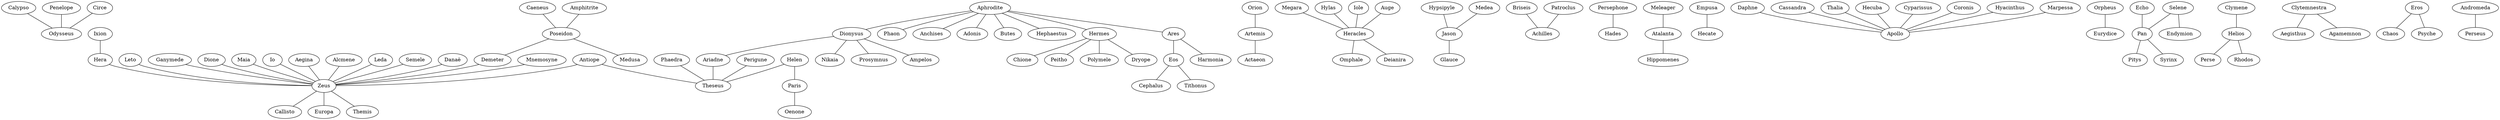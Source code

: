 graph FiniteAutomata {
	"Calypso" -- "Odysseus" [];
	"Ixion" -- "Hera" [];
	"Orion" -- "Artemis" [];
	"Leto" -- "Zeus" [];
	"Megara" -- "Heracles" [];
	"Ganymede" -- "Zeus" [];
	"Hypsipyle" -- "Jason" [];
	"Dione" -- "Zeus" [];
	"Briseis" -- "Achilles" [];
	"Maia" -- "Zeus" [];
	"Io" -- "Zeus" [];
	"Caeneus" -- "Poseidon" [];
	"Aegina" -- "Zeus" [];
	"Penelope" -- "Odysseus" [];
	"Hera" -- "Zeus" [];
	"Alcmene" -- "Zeus" [];
	"Leda" -- "Zeus" [];
	"Hylas" -- "Heracles" [];
	"Aphrodite" -- "Dionysus" [];
	"Aphrodite" -- "Phaon" [];
	"Aphrodite" -- "Anchises" [];
	"Aphrodite" -- "Adonis" [];
	"Aphrodite" -- "Butes" [];
	"Aphrodite" -- "Hephaestus" [];
	"Aphrodite" -- "Hermes" [];
	"Aphrodite" -- "Ares" [];
	"Amphitrite" -- "Poseidon" [];
	"Semele" -- "Zeus" [];
	"Persephone" -- "Hades" [];
	"Iole" -- "Heracles" [];
	"Patroclus" -- "Achilles" [];
	"Danaë" -- "Zeus" [];
	"Meleager" -- "Atalanta" [];
	"Empusa" -- "Hecate" [];
	"Ares" -- "Eos" [];
	"Ares" -- "Harmonia" [];
	"Daphne" -- "Apollo" [];
	"Poseidon" -- "Medusa" [];
	"Poseidon" -- "Demeter" [];
	"Auge" -- "Heracles" [];
	"Medea" -- "Jason" [];
	"Hermes" -- "Chione" [];
	"Hermes" -- "Peitho" [];
	"Hermes" -- "Polymele" [];
	"Hermes" -- "Dryope" [];
	"Orpheus" -- "Eurydice" [];
	"Antiope" -- "Theseus" [];
	"Antiope" -- "Zeus" [];
	"Phaedra" -- "Theseus" [];
	"Demeter" -- "Zeus" [];
	"Echo" -- "Pan" [];
	"Cassandra" -- "Apollo" [];
	"Thalia" -- "Apollo" [];
	"Eos" -- "Cephalus" [];
	"Eos" -- "Tithonus" [];
	"Helen" -- "Paris" [];
	"Helen" -- "Theseus" [];
	"Mnemosyne" -- "Zeus" [];
	"Clymene" -- "Helios" [];
	"Hecuba" -- "Apollo" [];
	"Zeus" -- "Callisto" [];
	"Zeus" -- "Europa" [];
	"Zeus" -- "Themis" [];
	"Artemis" -- "Actaeon" [];
	"Helios" -- "Perse" [];
	"Helios" -- "Rhodos" [];
	"Cyparissus" -- "Apollo" [];
	"Coronis" -- "Apollo" [];
	"Dionysus" -- "Nikaia" [];
	"Dionysus" -- "Prosymnus" [];
	"Dionysus" -- "Ampelos" [];
	"Dionysus" -- "Ariadne" [];
	"Hyacinthus" -- "Apollo" [];
	"Marpessa" -- "Apollo" [];
	"Clytemnestra" -- "Aegisthus" [];
	"Clytemnestra" -- "Agamemnon" [];
	"Perigune" -- "Theseus" [];
	"Ariadne" -- "Theseus" [];
	"Eros" -- "Chaos" [];
	"Eros" -- "Psyche" [];
	"Selene" -- "Endymion" [];
	"Selene" -- "Pan" [];
	"Atalanta" -- "Hippomenes" [];
	"Pan" -- "Pitys" [];
	"Pan" -- "Syrinx" [];
	"Andromeda" -- "Perseus" [];
	"Heracles" -- "Omphale" [];
	"Heracles" -- "Deianira" [];
	"Jason" -- "Glauce" [];
	"Circe" -- "Odysseus" [];
	"Paris" -- "Oenone" [];
}